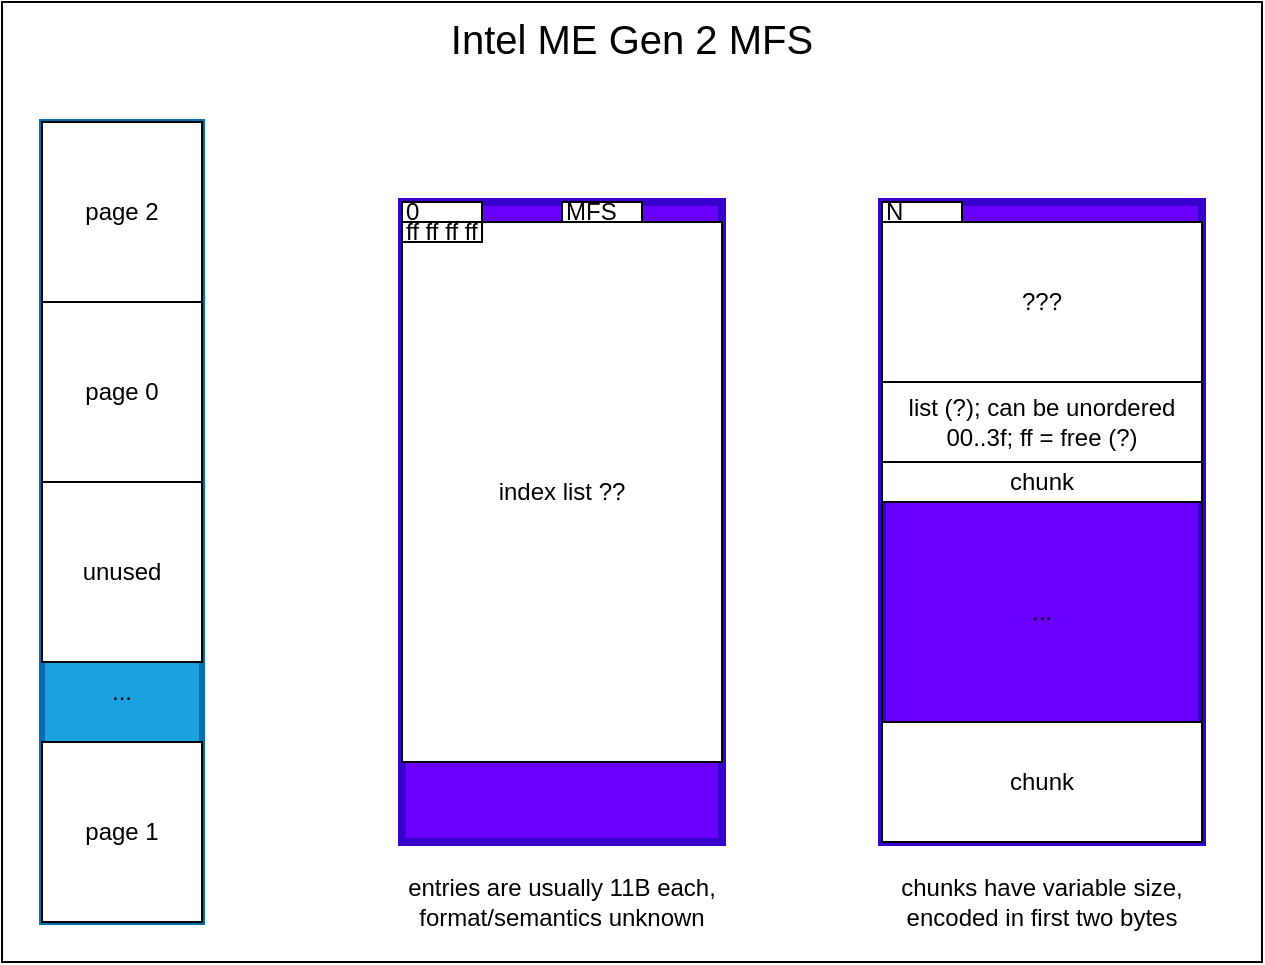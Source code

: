 <mxfile version="24.7.17">
  <diagram name="Page-1" id="DBZPj44LbbOanJY9TFiw">
    <mxGraphModel dx="1419" dy="879" grid="1" gridSize="10" guides="1" tooltips="1" connect="1" arrows="1" fold="1" page="1" pageScale="1" pageWidth="600" pageHeight="400" math="0" shadow="0">
      <root>
        <mxCell id="0" />
        <mxCell id="1" parent="0" />
        <mxCell id="myED1TFq7FXXiKm_8lRY-15" value="Intel ME Gen 2 MFS" style="rounded=0;whiteSpace=wrap;html=1;verticalAlign=top;fontSize=20;" vertex="1" parent="1">
          <mxGeometry x="-20" y="-60" width="630" height="480" as="geometry" />
        </mxCell>
        <mxCell id="myED1TFq7FXXiKm_8lRY-1" value="partition" style="rounded=0;whiteSpace=wrap;html=1;fillColor=#1ba1e2;fontColor=#ffffff;strokeColor=#006EAF;strokeWidth=3;verticalAlign=bottom;labelPosition=center;verticalLabelPosition=top;align=center;" vertex="1" parent="1">
          <mxGeometry width="80" height="400" as="geometry" />
        </mxCell>
        <mxCell id="myED1TFq7FXXiKm_8lRY-2" value="page 2" style="rounded=0;whiteSpace=wrap;html=1;" vertex="1" parent="1">
          <mxGeometry width="80" height="90" as="geometry" />
        </mxCell>
        <mxCell id="myED1TFq7FXXiKm_8lRY-3" value="page 0" style="rounded=0;whiteSpace=wrap;html=1;" vertex="1" parent="1">
          <mxGeometry y="90" width="80" height="90" as="geometry" />
        </mxCell>
        <mxCell id="myED1TFq7FXXiKm_8lRY-4" value="unused" style="rounded=0;whiteSpace=wrap;html=1;" vertex="1" parent="1">
          <mxGeometry y="180" width="80" height="90" as="geometry" />
        </mxCell>
        <mxCell id="myED1TFq7FXXiKm_8lRY-5" value="page 1" style="rounded=0;whiteSpace=wrap;html=1;" vertex="1" parent="1">
          <mxGeometry y="310" width="80" height="90" as="geometry" />
        </mxCell>
        <mxCell id="myED1TFq7FXXiKm_8lRY-6" value="..." style="text;html=1;align=center;verticalAlign=middle;whiteSpace=wrap;rounded=0;" vertex="1" parent="1">
          <mxGeometry x="10" y="270" width="60" height="30" as="geometry" />
        </mxCell>
        <mxCell id="myED1TFq7FXXiKm_8lRY-7" value="page 0" style="rounded=0;whiteSpace=wrap;html=1;fillColor=#6a00ff;fontColor=#ffffff;strokeColor=#3700CC;strokeWidth=4;labelPosition=center;verticalLabelPosition=top;align=center;verticalAlign=bottom;" vertex="1" parent="1">
          <mxGeometry x="180" y="40" width="160" height="320" as="geometry" />
        </mxCell>
        <mxCell id="myED1TFq7FXXiKm_8lRY-8" value="0" style="rounded=0;whiteSpace=wrap;html=1;align=left;" vertex="1" parent="1">
          <mxGeometry x="180" y="40" width="40" height="10" as="geometry" />
        </mxCell>
        <mxCell id="myED1TFq7FXXiKm_8lRY-9" value="page N" style="rounded=0;whiteSpace=wrap;html=1;fontColor=#ffffff;fillColor=#6a00ff;strokeColor=#3700CC;strokeWidth=4;shadow=0;glass=0;verticalAlign=bottom;labelPosition=center;verticalLabelPosition=top;align=center;" vertex="1" parent="1">
          <mxGeometry x="420" y="40" width="160" height="320" as="geometry" />
        </mxCell>
        <mxCell id="myED1TFq7FXXiKm_8lRY-10" value="N" style="rounded=0;whiteSpace=wrap;html=1;align=left;" vertex="1" parent="1">
          <mxGeometry x="420" y="40" width="40" height="10" as="geometry" />
        </mxCell>
        <mxCell id="myED1TFq7FXXiKm_8lRY-11" value="MFS" style="rounded=0;whiteSpace=wrap;html=1;align=left;" vertex="1" parent="1">
          <mxGeometry x="260" y="40" width="40" height="10" as="geometry" />
        </mxCell>
        <mxCell id="myED1TFq7FXXiKm_8lRY-12" value="???" style="rounded=0;whiteSpace=wrap;html=1;" vertex="1" parent="1">
          <mxGeometry x="420" y="50" width="160" height="80" as="geometry" />
        </mxCell>
        <mxCell id="myED1TFq7FXXiKm_8lRY-13" value="list (?); can be unordered&lt;br&gt;00..3f;&amp;nbsp;ff = free (?)" style="rounded=0;whiteSpace=wrap;html=1;" vertex="1" parent="1">
          <mxGeometry x="420" y="130" width="160" height="40" as="geometry" />
        </mxCell>
        <mxCell id="myED1TFq7FXXiKm_8lRY-16" value="chunk" style="rounded=0;whiteSpace=wrap;html=1;fontSize=12;" vertex="1" parent="1">
          <mxGeometry x="420" y="170" width="160" height="20" as="geometry" />
        </mxCell>
        <mxCell id="myED1TFq7FXXiKm_8lRY-17" value="..." style="rounded=0;whiteSpace=wrap;html=1;fillColor=none;" vertex="1" parent="1">
          <mxGeometry x="420" y="190" width="160" height="110" as="geometry" />
        </mxCell>
        <mxCell id="myED1TFq7FXXiKm_8lRY-18" value="chunk" style="rounded=0;whiteSpace=wrap;html=1;fontSize=12;" vertex="1" parent="1">
          <mxGeometry x="420" y="300" width="160" height="60" as="geometry" />
        </mxCell>
        <mxCell id="myED1TFq7FXXiKm_8lRY-19" value="index list ??" style="rounded=0;whiteSpace=wrap;html=1;" vertex="1" parent="1">
          <mxGeometry x="180" y="50" width="160" height="270" as="geometry" />
        </mxCell>
        <mxCell id="myED1TFq7FXXiKm_8lRY-20" value="ff ff ff ff" style="rounded=0;whiteSpace=wrap;html=1;align=left;" vertex="1" parent="1">
          <mxGeometry x="180" y="50" width="40" height="10" as="geometry" />
        </mxCell>
        <mxCell id="myED1TFq7FXXiKm_8lRY-21" value="chunks have variable size, encoded in first two bytes" style="text;html=1;align=center;verticalAlign=middle;whiteSpace=wrap;rounded=0;" vertex="1" parent="1">
          <mxGeometry x="420" y="370" width="160" height="40" as="geometry" />
        </mxCell>
        <mxCell id="myED1TFq7FXXiKm_8lRY-22" value="entries are usually 11B each,&lt;div&gt;format/semantics unknown&lt;/div&gt;" style="text;html=1;align=center;verticalAlign=middle;whiteSpace=wrap;rounded=0;" vertex="1" parent="1">
          <mxGeometry x="180" y="370" width="160" height="40" as="geometry" />
        </mxCell>
      </root>
    </mxGraphModel>
  </diagram>
</mxfile>
